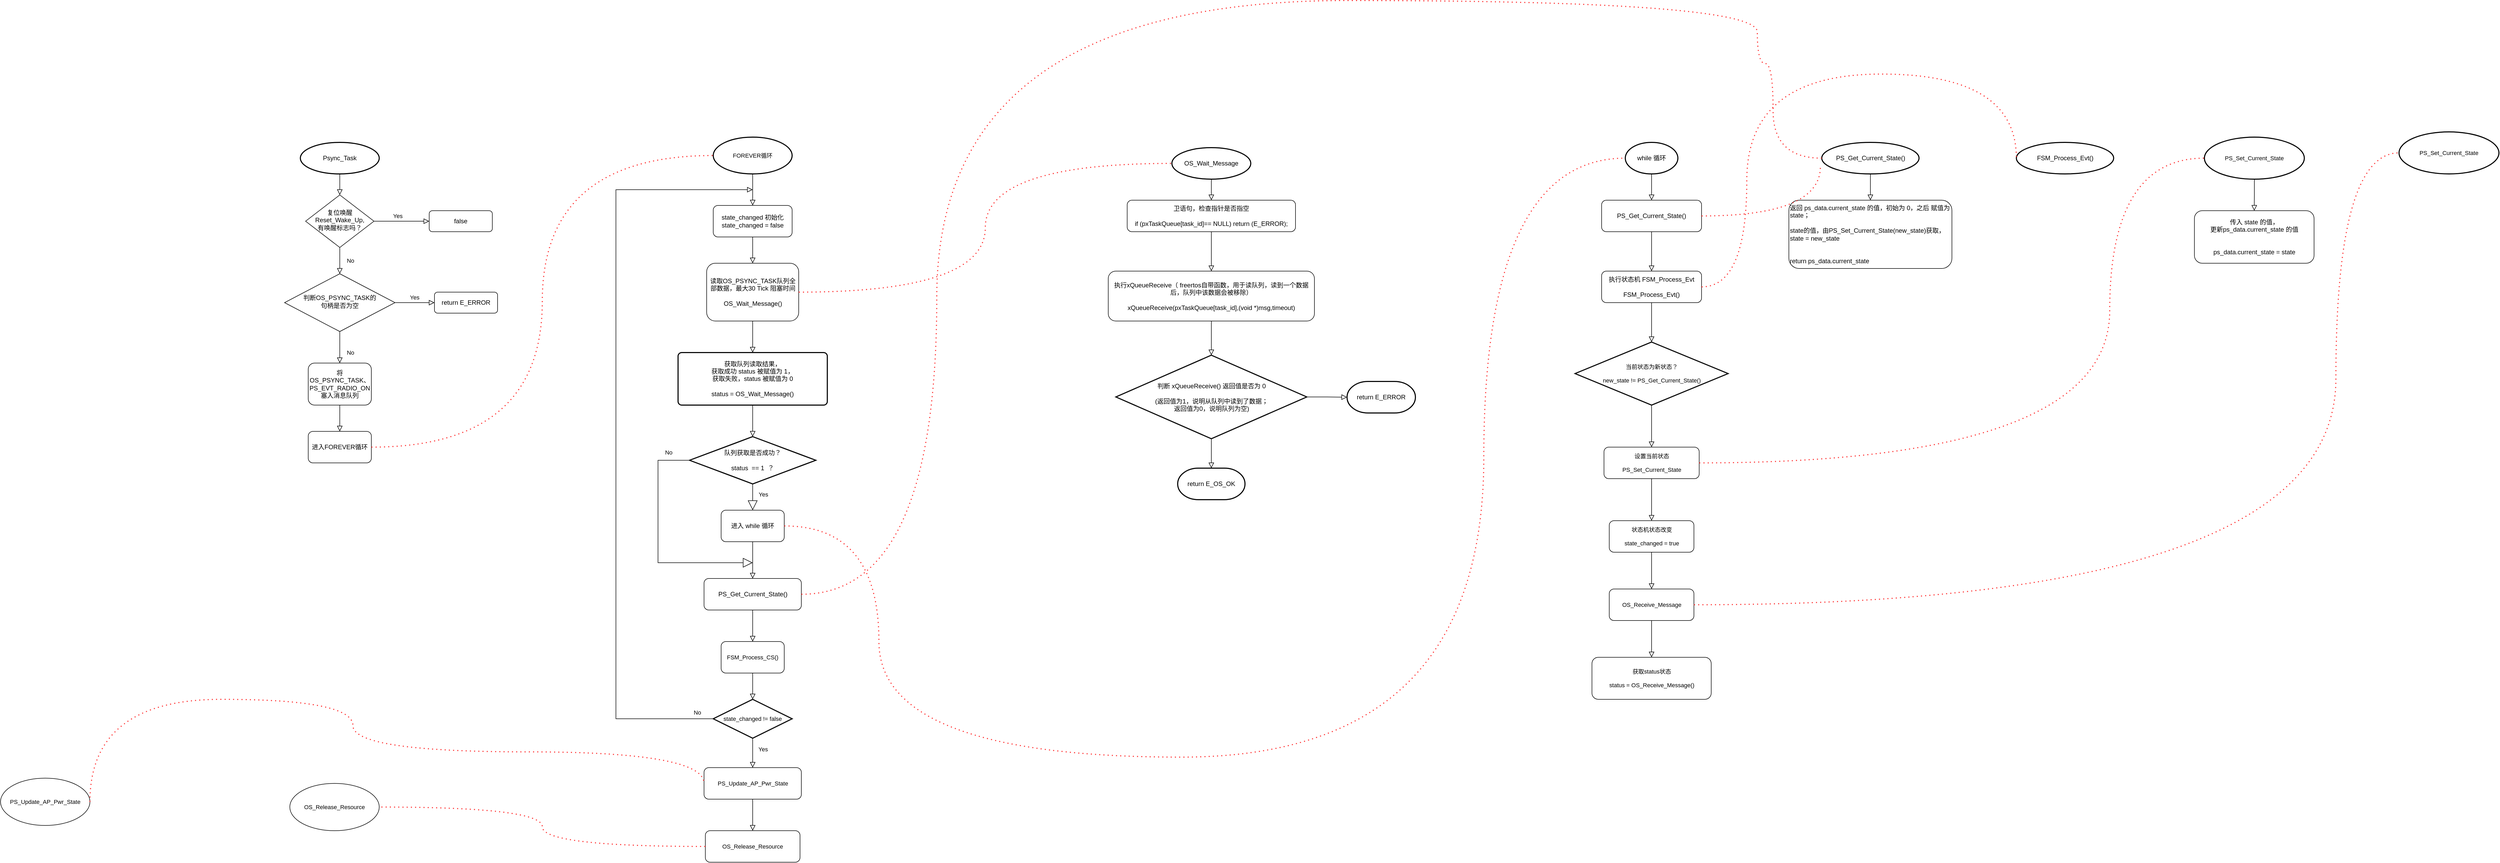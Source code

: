 <mxfile version="21.1.1" type="github">
  <diagram id="C5RBs43oDa-KdzZeNtuy" name="Page-1">
    <mxGraphModel dx="2870" dy="1618" grid="1" gridSize="10" guides="1" tooltips="1" connect="1" arrows="1" fold="1" page="1" pageScale="1" pageWidth="827" pageHeight="1169" math="0" shadow="0">
      <root>
        <mxCell id="WIyWlLk6GJQsqaUBKTNV-0" />
        <mxCell id="WIyWlLk6GJQsqaUBKTNV-1" parent="WIyWlLk6GJQsqaUBKTNV-0" />
        <mxCell id="h0zI696RxbgCG7kidYG2-146" value="" style="edgeStyle=orthogonalEdgeStyle;shape=connector;rounded=0;orthogonalLoop=1;jettySize=auto;html=1;shadow=0;labelBackgroundColor=none;strokeColor=default;strokeWidth=1;fontFamily=Helvetica;fontSize=11;fontColor=default;endArrow=block;endFill=0;endSize=8;" edge="1" parent="WIyWlLk6GJQsqaUBKTNV-1" source="h0zI696RxbgCG7kidYG2-1" target="h0zI696RxbgCG7kidYG2-6">
          <mxGeometry relative="1" as="geometry" />
        </mxCell>
        <mxCell id="h0zI696RxbgCG7kidYG2-1" value="state_changed 初始化&lt;br&gt;state_changed = false" style="rounded=1;whiteSpace=wrap;html=1;" vertex="1" parent="WIyWlLk6GJQsqaUBKTNV-1">
          <mxGeometry x="-35" y="170" width="150" height="60" as="geometry" />
        </mxCell>
        <mxCell id="h0zI696RxbgCG7kidYG2-145" value="" style="edgeStyle=orthogonalEdgeStyle;shape=connector;rounded=0;orthogonalLoop=1;jettySize=auto;html=1;shadow=0;labelBackgroundColor=none;strokeColor=default;strokeWidth=1;fontFamily=Helvetica;fontSize=11;fontColor=default;endArrow=block;endFill=0;endSize=8;" edge="1" parent="WIyWlLk6GJQsqaUBKTNV-1" source="h0zI696RxbgCG7kidYG2-6" target="h0zI696RxbgCG7kidYG2-34">
          <mxGeometry relative="1" as="geometry" />
        </mxCell>
        <mxCell id="h0zI696RxbgCG7kidYG2-6" value="读取OS_PSYNC_TASK队列全部数据，最大30 Tick 阻塞时间&lt;br&gt;&lt;br&gt;OS_Wait_Message()" style="rounded=1;whiteSpace=wrap;html=1;" vertex="1" parent="WIyWlLk6GJQsqaUBKTNV-1">
          <mxGeometry x="-47.5" y="280" width="175" height="110" as="geometry" />
        </mxCell>
        <mxCell id="h0zI696RxbgCG7kidYG2-151" value="" style="edgeStyle=orthogonalEdgeStyle;shape=connector;rounded=0;orthogonalLoop=1;jettySize=auto;html=1;shadow=0;labelBackgroundColor=none;strokeColor=default;strokeWidth=1;fontFamily=Helvetica;fontSize=11;fontColor=default;endArrow=block;endFill=0;endSize=8;" edge="1" parent="WIyWlLk6GJQsqaUBKTNV-1" source="h0zI696RxbgCG7kidYG2-9" target="h0zI696RxbgCG7kidYG2-16">
          <mxGeometry relative="1" as="geometry" />
        </mxCell>
        <mxCell id="h0zI696RxbgCG7kidYG2-9" value="卫语句，检查指针是否指空&lt;br&gt;&lt;br&gt;if (pxTaskQueue[task_id]== NULL) return (E_ERROR);" style="rounded=1;whiteSpace=wrap;html=1;" vertex="1" parent="WIyWlLk6GJQsqaUBKTNV-1">
          <mxGeometry x="752" y="160" width="320" height="60" as="geometry" />
        </mxCell>
        <mxCell id="h0zI696RxbgCG7kidYG2-152" value="" style="edgeStyle=orthogonalEdgeStyle;shape=connector;rounded=0;orthogonalLoop=1;jettySize=auto;html=1;shadow=0;labelBackgroundColor=none;strokeColor=default;strokeWidth=1;fontFamily=Helvetica;fontSize=11;fontColor=default;endArrow=block;endFill=0;endSize=8;" edge="1" parent="WIyWlLk6GJQsqaUBKTNV-1" source="h0zI696RxbgCG7kidYG2-16" target="h0zI696RxbgCG7kidYG2-22">
          <mxGeometry relative="1" as="geometry" />
        </mxCell>
        <mxCell id="h0zI696RxbgCG7kidYG2-16" value="执行xQueueReceive（ freertos自带函数，用于读队列，读到一个数据后，队列中该数据会被移除）&lt;br&gt;&lt;br&gt;xQueueReceive(pxTaskQueue[task_id],(void *)msg,timeout)" style="rounded=1;whiteSpace=wrap;html=1;" vertex="1" parent="WIyWlLk6GJQsqaUBKTNV-1">
          <mxGeometry x="716" y="295" width="392" height="95" as="geometry" />
        </mxCell>
        <mxCell id="h0zI696RxbgCG7kidYG2-153" value="" style="edgeStyle=orthogonalEdgeStyle;shape=connector;rounded=0;orthogonalLoop=1;jettySize=auto;html=1;shadow=0;labelBackgroundColor=none;strokeColor=default;strokeWidth=1;fontFamily=Helvetica;fontSize=11;fontColor=default;endArrow=block;endFill=0;endSize=8;" edge="1" parent="WIyWlLk6GJQsqaUBKTNV-1" source="h0zI696RxbgCG7kidYG2-22" target="h0zI696RxbgCG7kidYG2-29">
          <mxGeometry relative="1" as="geometry" />
        </mxCell>
        <mxCell id="h0zI696RxbgCG7kidYG2-154" value="" style="edgeStyle=orthogonalEdgeStyle;shape=connector;rounded=0;orthogonalLoop=1;jettySize=auto;html=1;shadow=0;labelBackgroundColor=none;strokeColor=default;strokeWidth=1;fontFamily=Helvetica;fontSize=11;fontColor=default;endArrow=block;endFill=0;endSize=8;" edge="1" parent="WIyWlLk6GJQsqaUBKTNV-1" source="h0zI696RxbgCG7kidYG2-22" target="h0zI696RxbgCG7kidYG2-26">
          <mxGeometry relative="1" as="geometry" />
        </mxCell>
        <mxCell id="h0zI696RxbgCG7kidYG2-22" value="判断 xQueueReceive() 返回值是否为 0&lt;br&gt;&lt;br&gt;(返回值为1，说明从队列中读到了数据；&lt;br&gt;返回值为0，说明队列为空)" style="strokeWidth=2;html=1;shape=mxgraph.flowchart.decision;whiteSpace=wrap;rounded=1;strokeColor=default;fontFamily=Helvetica;fontSize=12;fontColor=default;fillColor=default;" vertex="1" parent="WIyWlLk6GJQsqaUBKTNV-1">
          <mxGeometry x="730.5" y="455" width="363" height="159" as="geometry" />
        </mxCell>
        <mxCell id="h0zI696RxbgCG7kidYG2-26" value="return&amp;nbsp;E_OS_OK" style="strokeWidth=2;html=1;shape=mxgraph.flowchart.terminator;whiteSpace=wrap;rounded=1;strokeColor=default;fontFamily=Helvetica;fontSize=12;fontColor=default;fillColor=default;" vertex="1" parent="WIyWlLk6GJQsqaUBKTNV-1">
          <mxGeometry x="848" y="670" width="128" height="60" as="geometry" />
        </mxCell>
        <mxCell id="h0zI696RxbgCG7kidYG2-150" value="" style="edgeStyle=orthogonalEdgeStyle;shape=connector;rounded=0;orthogonalLoop=1;jettySize=auto;html=1;shadow=0;labelBackgroundColor=none;strokeColor=default;strokeWidth=1;fontFamily=Helvetica;fontSize=11;fontColor=default;endArrow=block;endFill=0;endSize=8;" edge="1" parent="WIyWlLk6GJQsqaUBKTNV-1" source="h0zI696RxbgCG7kidYG2-28" target="h0zI696RxbgCG7kidYG2-9">
          <mxGeometry relative="1" as="geometry" />
        </mxCell>
        <mxCell id="h0zI696RxbgCG7kidYG2-28" value="OS_Wait_Message" style="strokeWidth=2;html=1;shape=mxgraph.flowchart.start_1;whiteSpace=wrap;rounded=1;strokeColor=default;fontFamily=Helvetica;fontSize=12;fontColor=default;fillColor=default;" vertex="1" parent="WIyWlLk6GJQsqaUBKTNV-1">
          <mxGeometry x="837" y="60" width="150" height="60" as="geometry" />
        </mxCell>
        <mxCell id="h0zI696RxbgCG7kidYG2-29" value="return&amp;nbsp;E_ERROR" style="strokeWidth=2;html=1;shape=mxgraph.flowchart.terminator;whiteSpace=wrap;rounded=1;strokeColor=default;fontFamily=Helvetica;fontSize=12;fontColor=default;fillColor=default;" vertex="1" parent="WIyWlLk6GJQsqaUBKTNV-1">
          <mxGeometry x="1170" y="505" width="130" height="60" as="geometry" />
        </mxCell>
        <mxCell id="h0zI696RxbgCG7kidYG2-116" value="" style="edgeStyle=orthogonalEdgeStyle;shape=connector;rounded=0;orthogonalLoop=1;jettySize=auto;html=1;shadow=0;labelBackgroundColor=none;strokeColor=default;strokeWidth=1;fontFamily=Helvetica;fontSize=11;fontColor=default;endArrow=block;endFill=0;endSize=8;" edge="1" parent="WIyWlLk6GJQsqaUBKTNV-1" source="h0zI696RxbgCG7kidYG2-34" target="h0zI696RxbgCG7kidYG2-37">
          <mxGeometry relative="1" as="geometry" />
        </mxCell>
        <mxCell id="h0zI696RxbgCG7kidYG2-34" value="获取队列读取结果，&lt;br&gt;获取成功 status 被赋值为 1，&lt;br&gt;获取失败，status 被赋值为 0&lt;br&gt;&lt;br&gt;status = OS_Wait_Message()" style="rounded=1;whiteSpace=wrap;html=1;absoluteArcSize=1;arcSize=14;strokeWidth=2;strokeColor=default;fontFamily=Helvetica;fontSize=12;fontColor=default;fillColor=default;fontStyle=0" vertex="1" parent="WIyWlLk6GJQsqaUBKTNV-1">
          <mxGeometry x="-101.87" y="450" width="283.75" height="100" as="geometry" />
        </mxCell>
        <mxCell id="h0zI696RxbgCG7kidYG2-37" value="队列获取是否成功？&lt;br&gt;&lt;br&gt;status&amp;nbsp; == 1&amp;nbsp; ？" style="strokeWidth=2;html=1;shape=mxgraph.flowchart.decision;whiteSpace=wrap;rounded=1;strokeColor=default;fontFamily=Helvetica;fontSize=12;fontColor=default;fillColor=default;" vertex="1" parent="WIyWlLk6GJQsqaUBKTNV-1">
          <mxGeometry x="-80" y="610" width="240" height="90" as="geometry" />
        </mxCell>
        <mxCell id="h0zI696RxbgCG7kidYG2-200" value="" style="edgeStyle=orthogonalEdgeStyle;shape=connector;rounded=0;orthogonalLoop=1;jettySize=auto;html=1;shadow=0;labelBackgroundColor=none;strokeColor=default;strokeWidth=1;fontFamily=Helvetica;fontSize=11;fontColor=default;endArrow=block;endFill=0;endSize=8;" edge="1" parent="WIyWlLk6GJQsqaUBKTNV-1" source="h0zI696RxbgCG7kidYG2-40" target="h0zI696RxbgCG7kidYG2-198">
          <mxGeometry relative="1" as="geometry" />
        </mxCell>
        <mxCell id="h0zI696RxbgCG7kidYG2-40" value="PS_Get_Current_State()" style="rounded=1;whiteSpace=wrap;html=1;strokeColor=default;fontFamily=Helvetica;fontSize=12;fontColor=default;fillColor=default;" vertex="1" parent="WIyWlLk6GJQsqaUBKTNV-1">
          <mxGeometry x="1654" y="160" width="190" height="60" as="geometry" />
        </mxCell>
        <mxCell id="h0zI696RxbgCG7kidYG2-77" value="" style="edgeStyle=orthogonalEdgeStyle;shape=connector;rounded=0;orthogonalLoop=1;jettySize=auto;html=1;shadow=0;labelBackgroundColor=none;strokeColor=default;strokeWidth=1;fontFamily=Helvetica;fontSize=11;fontColor=default;endArrow=block;endFill=0;endSize=8;exitX=0.5;exitY=1;exitDx=0;exitDy=0;" edge="1" parent="WIyWlLk6GJQsqaUBKTNV-1" source="h0zI696RxbgCG7kidYG2-44" target="h0zI696RxbgCG7kidYG2-54">
          <mxGeometry relative="1" as="geometry">
            <Array as="points" />
          </mxGeometry>
        </mxCell>
        <mxCell id="h0zI696RxbgCG7kidYG2-44" value="进入 while 循环" style="rounded=1;whiteSpace=wrap;html=1;strokeColor=default;fontFamily=Helvetica;fontSize=12;fontColor=default;fillColor=default;" vertex="1" parent="WIyWlLk6GJQsqaUBKTNV-1">
          <mxGeometry x="-20" y="750" width="120" height="60" as="geometry" />
        </mxCell>
        <mxCell id="h0zI696RxbgCG7kidYG2-155" value="" style="edgeStyle=orthogonalEdgeStyle;shape=connector;rounded=0;orthogonalLoop=1;jettySize=auto;html=1;shadow=0;labelBackgroundColor=none;strokeColor=default;strokeWidth=1;fontFamily=Helvetica;fontSize=11;fontColor=default;endArrow=block;endFill=0;endSize=8;" edge="1" parent="WIyWlLk6GJQsqaUBKTNV-1" source="h0zI696RxbgCG7kidYG2-45" target="h0zI696RxbgCG7kidYG2-40">
          <mxGeometry relative="1" as="geometry" />
        </mxCell>
        <mxCell id="h0zI696RxbgCG7kidYG2-45" value="while 循环" style="strokeWidth=2;html=1;shape=mxgraph.flowchart.start_1;whiteSpace=wrap;rounded=1;strokeColor=default;fontFamily=Helvetica;fontSize=12;fontColor=default;fillColor=default;" vertex="1" parent="WIyWlLk6GJQsqaUBKTNV-1">
          <mxGeometry x="1699" y="50" width="100" height="60" as="geometry" />
        </mxCell>
        <mxCell id="h0zI696RxbgCG7kidYG2-51" value="" style="endArrow=none;dashed=1;html=1;dashPattern=1 3;strokeWidth=2;rounded=0;fontFamily=Helvetica;fontSize=12;fontColor=default;exitX=1;exitY=0.5;exitDx=0;exitDy=0;entryX=0;entryY=0.5;entryDx=0;entryDy=0;entryPerimeter=0;edgeStyle=orthogonalEdgeStyle;curved=1;fillColor=#FF3333;strokeColor=#FF3333;" edge="1" parent="WIyWlLk6GJQsqaUBKTNV-1" source="h0zI696RxbgCG7kidYG2-6" target="h0zI696RxbgCG7kidYG2-28">
          <mxGeometry width="50" height="50" relative="1" as="geometry">
            <mxPoint x="330" y="520" as="sourcePoint" />
            <mxPoint x="550" y="470" as="targetPoint" />
          </mxGeometry>
        </mxCell>
        <mxCell id="h0zI696RxbgCG7kidYG2-53" value="" style="endArrow=none;dashed=1;html=1;dashPattern=1 3;strokeWidth=2;rounded=0;fontFamily=Helvetica;fontSize=12;fontColor=default;exitX=1;exitY=0.5;exitDx=0;exitDy=0;edgeStyle=orthogonalEdgeStyle;curved=1;fillColor=#FF3333;strokeColor=#FF3333;entryX=0;entryY=0.5;entryDx=0;entryDy=0;entryPerimeter=0;" edge="1" parent="WIyWlLk6GJQsqaUBKTNV-1" source="h0zI696RxbgCG7kidYG2-44" target="h0zI696RxbgCG7kidYG2-45">
          <mxGeometry width="50" height="50" relative="1" as="geometry">
            <mxPoint x="970.43" y="885" as="sourcePoint" />
            <mxPoint x="1690" y="80" as="targetPoint" />
            <Array as="points">
              <mxPoint x="280" y="1220" />
              <mxPoint x="1430" y="1220" />
              <mxPoint x="1430" y="80" />
            </Array>
          </mxGeometry>
        </mxCell>
        <mxCell id="h0zI696RxbgCG7kidYG2-158" value="" style="edgeStyle=orthogonalEdgeStyle;shape=connector;rounded=0;orthogonalLoop=1;jettySize=auto;html=1;shadow=0;labelBackgroundColor=none;strokeColor=default;strokeWidth=1;fontFamily=Helvetica;fontSize=11;fontColor=default;endArrow=block;endFill=0;endSize=8;" edge="1" parent="WIyWlLk6GJQsqaUBKTNV-1" source="h0zI696RxbgCG7kidYG2-54" target="h0zI696RxbgCG7kidYG2-157">
          <mxGeometry relative="1" as="geometry" />
        </mxCell>
        <mxCell id="h0zI696RxbgCG7kidYG2-54" value="PS_Get_Current_State()" style="rounded=1;whiteSpace=wrap;html=1;strokeColor=default;fontFamily=Helvetica;fontSize=12;fontColor=default;fillColor=default;" vertex="1" parent="WIyWlLk6GJQsqaUBKTNV-1">
          <mxGeometry x="-52.49" y="880" width="185" height="60" as="geometry" />
        </mxCell>
        <mxCell id="h0zI696RxbgCG7kidYG2-55" value="返回 ps_data.current_state 的值，初始为 0，之后 赋值为 state；&lt;br&gt;&lt;br&gt;&lt;div style=&quot;&quot;&gt;&lt;span style=&quot;background-color: initial;&quot;&gt;state的值，由PS_Set_Current_State(new_state)获取，state = new_state&lt;/span&gt;&lt;/div&gt;&lt;br&gt;&lt;br&gt;return&amp;nbsp;ps_data.current_state" style="rounded=1;whiteSpace=wrap;html=1;strokeColor=default;fontFamily=Helvetica;fontSize=12;fontColor=default;fillColor=default;align=left;" vertex="1" parent="WIyWlLk6GJQsqaUBKTNV-1">
          <mxGeometry x="2010" y="160" width="310" height="130" as="geometry" />
        </mxCell>
        <mxCell id="h0zI696RxbgCG7kidYG2-156" value="" style="edgeStyle=orthogonalEdgeStyle;shape=connector;rounded=0;orthogonalLoop=1;jettySize=auto;html=1;shadow=0;labelBackgroundColor=none;strokeColor=default;strokeWidth=1;fontFamily=Helvetica;fontSize=11;fontColor=default;endArrow=block;endFill=0;endSize=8;" edge="1" parent="WIyWlLk6GJQsqaUBKTNV-1" source="h0zI696RxbgCG7kidYG2-57" target="h0zI696RxbgCG7kidYG2-55">
          <mxGeometry relative="1" as="geometry" />
        </mxCell>
        <mxCell id="h0zI696RxbgCG7kidYG2-57" value="PS_Get_Current_State()" style="strokeWidth=2;html=1;shape=mxgraph.flowchart.start_1;whiteSpace=wrap;rounded=1;strokeColor=default;fontFamily=Helvetica;fontSize=12;fontColor=default;fillColor=default;" vertex="1" parent="WIyWlLk6GJQsqaUBKTNV-1">
          <mxGeometry x="2072.5" y="50" width="185" height="60" as="geometry" />
        </mxCell>
        <mxCell id="h0zI696RxbgCG7kidYG2-82" value="" style="endArrow=none;dashed=1;html=1;dashPattern=1 3;strokeWidth=2;rounded=0;fontFamily=Helvetica;fontSize=12;fontColor=default;edgeStyle=orthogonalEdgeStyle;curved=1;fillColor=#FF3333;strokeColor=#FF3333;entryX=0;entryY=0.5;entryDx=0;entryDy=0;entryPerimeter=0;exitX=1;exitY=0.5;exitDx=0;exitDy=0;" edge="1" parent="WIyWlLk6GJQsqaUBKTNV-1" source="h0zI696RxbgCG7kidYG2-54" target="h0zI696RxbgCG7kidYG2-57">
          <mxGeometry width="50" height="50" relative="1" as="geometry">
            <mxPoint x="490" y="1500" as="sourcePoint" />
            <mxPoint x="1909.51" y="270" as="targetPoint" />
            <Array as="points">
              <mxPoint x="390" y="910" />
              <mxPoint x="390" y="-220" />
              <mxPoint x="1950" y="-220" />
              <mxPoint x="1950" y="-100" />
              <mxPoint x="1980" y="-100" />
              <mxPoint x="1980" y="80" />
            </Array>
          </mxGeometry>
        </mxCell>
        <mxCell id="h0zI696RxbgCG7kidYG2-122" value="Yes" style="endArrow=block;endSize=16;endFill=0;html=1;rounded=0;shadow=0;labelBackgroundColor=none;strokeColor=default;strokeWidth=1;fontFamily=Helvetica;fontSize=11;fontColor=default;shape=connector;exitX=0.5;exitY=1;exitDx=0;exitDy=0;exitPerimeter=0;" edge="1" parent="WIyWlLk6GJQsqaUBKTNV-1" source="h0zI696RxbgCG7kidYG2-37" target="h0zI696RxbgCG7kidYG2-44">
          <mxGeometry x="-0.2" y="20" width="160" relative="1" as="geometry">
            <mxPoint x="140" y="890" as="sourcePoint" />
            <mxPoint x="300" y="890" as="targetPoint" />
            <mxPoint as="offset" />
          </mxGeometry>
        </mxCell>
        <mxCell id="h0zI696RxbgCG7kidYG2-144" value="No" style="endArrow=block;endSize=16;endFill=0;html=1;rounded=0;shadow=0;labelBackgroundColor=none;strokeColor=default;strokeWidth=1;fontFamily=Helvetica;fontSize=11;fontColor=default;shape=connector;exitX=0;exitY=0.5;exitDx=0;exitDy=0;exitPerimeter=0;" edge="1" parent="WIyWlLk6GJQsqaUBKTNV-1" source="h0zI696RxbgCG7kidYG2-37">
          <mxGeometry x="-0.816" y="-15" width="160" relative="1" as="geometry">
            <mxPoint x="60" y="720" as="sourcePoint" />
            <mxPoint x="40" y="850" as="targetPoint" />
            <Array as="points">
              <mxPoint x="-140" y="655" />
              <mxPoint x="-140" y="850" />
            </Array>
            <mxPoint as="offset" />
          </mxGeometry>
        </mxCell>
        <mxCell id="h0zI696RxbgCG7kidYG2-160" value="" style="edgeStyle=orthogonalEdgeStyle;shape=connector;rounded=0;orthogonalLoop=1;jettySize=auto;html=1;shadow=0;labelBackgroundColor=none;strokeColor=default;strokeWidth=1;fontFamily=Helvetica;fontSize=11;fontColor=default;endArrow=block;endFill=0;endSize=8;" edge="1" parent="WIyWlLk6GJQsqaUBKTNV-1" source="h0zI696RxbgCG7kidYG2-157" target="h0zI696RxbgCG7kidYG2-159">
          <mxGeometry relative="1" as="geometry" />
        </mxCell>
        <mxCell id="h0zI696RxbgCG7kidYG2-157" value="FSM_Process_CS()" style="rounded=1;whiteSpace=wrap;html=1;shadow=0;strokeColor=default;strokeWidth=1;fontFamily=Helvetica;fontSize=11;fontColor=default;fillColor=default;" vertex="1" parent="WIyWlLk6GJQsqaUBKTNV-1">
          <mxGeometry x="-20" y="1000" width="120" height="60" as="geometry" />
        </mxCell>
        <mxCell id="h0zI696RxbgCG7kidYG2-162" value="" style="edgeStyle=orthogonalEdgeStyle;shape=connector;rounded=0;orthogonalLoop=1;jettySize=auto;html=1;shadow=0;labelBackgroundColor=none;strokeColor=default;strokeWidth=1;fontFamily=Helvetica;fontSize=11;fontColor=default;endArrow=block;endFill=0;endSize=8;" edge="1" parent="WIyWlLk6GJQsqaUBKTNV-1" source="h0zI696RxbgCG7kidYG2-159" target="h0zI696RxbgCG7kidYG2-161">
          <mxGeometry relative="1" as="geometry" />
        </mxCell>
        <mxCell id="h0zI696RxbgCG7kidYG2-184" style="edgeStyle=orthogonalEdgeStyle;shape=connector;rounded=0;orthogonalLoop=1;jettySize=auto;html=1;exitX=0;exitY=0.5;exitDx=0;exitDy=0;exitPerimeter=0;shadow=0;labelBackgroundColor=none;strokeColor=default;strokeWidth=1;fontFamily=Helvetica;fontSize=11;fontColor=default;endArrow=block;endFill=0;endSize=8;" edge="1" parent="WIyWlLk6GJQsqaUBKTNV-1" source="h0zI696RxbgCG7kidYG2-159">
          <mxGeometry relative="1" as="geometry">
            <mxPoint x="40" y="140" as="targetPoint" />
            <Array as="points">
              <mxPoint x="-220" y="1147" />
              <mxPoint x="-220" y="140" />
            </Array>
          </mxGeometry>
        </mxCell>
        <mxCell id="h0zI696RxbgCG7kidYG2-159" value="state_changed != false" style="strokeWidth=2;html=1;shape=mxgraph.flowchart.decision;whiteSpace=wrap;shadow=0;strokeColor=default;fontFamily=Helvetica;fontSize=11;fontColor=default;fillColor=default;" vertex="1" parent="WIyWlLk6GJQsqaUBKTNV-1">
          <mxGeometry x="-34.99" y="1110" width="150" height="74" as="geometry" />
        </mxCell>
        <mxCell id="h0zI696RxbgCG7kidYG2-164" value="" style="edgeStyle=orthogonalEdgeStyle;shape=connector;rounded=0;orthogonalLoop=1;jettySize=auto;html=1;shadow=0;labelBackgroundColor=none;strokeColor=default;strokeWidth=1;fontFamily=Helvetica;fontSize=11;fontColor=default;endArrow=block;endFill=0;endSize=8;" edge="1" parent="WIyWlLk6GJQsqaUBKTNV-1" source="h0zI696RxbgCG7kidYG2-161" target="h0zI696RxbgCG7kidYG2-163">
          <mxGeometry relative="1" as="geometry" />
        </mxCell>
        <mxCell id="h0zI696RxbgCG7kidYG2-161" value="PS_Update_AP_Pwr_State" style="rounded=1;whiteSpace=wrap;html=1;shadow=0;strokeColor=default;strokeWidth=1;fontFamily=Helvetica;fontSize=11;fontColor=default;fillColor=default;" vertex="1" parent="WIyWlLk6GJQsqaUBKTNV-1">
          <mxGeometry x="-52.49" y="1240" width="185" height="60" as="geometry" />
        </mxCell>
        <mxCell id="h0zI696RxbgCG7kidYG2-163" value="OS_Release_Resource" style="rounded=1;whiteSpace=wrap;html=1;shadow=0;strokeColor=default;strokeWidth=1;fontFamily=Helvetica;fontSize=11;fontColor=default;fillColor=default;" vertex="1" parent="WIyWlLk6GJQsqaUBKTNV-1">
          <mxGeometry x="-50" y="1360" width="180" height="60" as="geometry" />
        </mxCell>
        <mxCell id="h0zI696RxbgCG7kidYG2-165" value="No" style="rounded=0;html=1;jettySize=auto;orthogonalLoop=1;fontSize=11;endArrow=block;endFill=0;endSize=8;strokeWidth=1;shadow=0;labelBackgroundColor=none;edgeStyle=orthogonalEdgeStyle;" edge="1" parent="WIyWlLk6GJQsqaUBKTNV-1" source="h0zI696RxbgCG7kidYG2-167" target="h0zI696RxbgCG7kidYG2-171">
          <mxGeometry y="20" relative="1" as="geometry">
            <mxPoint as="offset" />
            <Array as="points">
              <mxPoint x="-745" y="300" />
            </Array>
          </mxGeometry>
        </mxCell>
        <mxCell id="h0zI696RxbgCG7kidYG2-166" value="Yes" style="edgeStyle=orthogonalEdgeStyle;rounded=0;html=1;jettySize=auto;orthogonalLoop=1;fontSize=11;endArrow=block;endFill=0;endSize=8;strokeWidth=1;shadow=0;labelBackgroundColor=none;" edge="1" parent="WIyWlLk6GJQsqaUBKTNV-1" source="h0zI696RxbgCG7kidYG2-167" target="h0zI696RxbgCG7kidYG2-168">
          <mxGeometry x="-0.143" y="10" relative="1" as="geometry">
            <mxPoint as="offset" />
          </mxGeometry>
        </mxCell>
        <mxCell id="h0zI696RxbgCG7kidYG2-167" value="复位唤醒Reset_Wake_Up,&lt;br&gt;有唤醒标志吗？" style="rhombus;whiteSpace=wrap;html=1;shadow=0;fontFamily=Helvetica;fontSize=12;align=center;strokeWidth=1;spacing=6;spacingTop=-4;" vertex="1" parent="WIyWlLk6GJQsqaUBKTNV-1">
          <mxGeometry x="-810" y="150" width="130" height="100" as="geometry" />
        </mxCell>
        <mxCell id="h0zI696RxbgCG7kidYG2-168" value="false" style="rounded=1;whiteSpace=wrap;html=1;fontSize=12;glass=0;strokeWidth=1;shadow=0;" vertex="1" parent="WIyWlLk6GJQsqaUBKTNV-1">
          <mxGeometry x="-575" y="180" width="120" height="40" as="geometry" />
        </mxCell>
        <mxCell id="h0zI696RxbgCG7kidYG2-169" value="No" style="rounded=0;html=1;jettySize=auto;orthogonalLoop=1;fontSize=11;endArrow=block;endFill=0;endSize=8;strokeWidth=1;shadow=0;labelBackgroundColor=none;edgeStyle=orthogonalEdgeStyle;" edge="1" parent="WIyWlLk6GJQsqaUBKTNV-1" source="h0zI696RxbgCG7kidYG2-171" target="h0zI696RxbgCG7kidYG2-173">
          <mxGeometry x="0.333" y="20" relative="1" as="geometry">
            <mxPoint as="offset" />
          </mxGeometry>
        </mxCell>
        <mxCell id="h0zI696RxbgCG7kidYG2-170" value="Yes" style="edgeStyle=orthogonalEdgeStyle;rounded=0;html=1;jettySize=auto;orthogonalLoop=1;fontSize=11;endArrow=block;endFill=0;endSize=8;strokeWidth=1;shadow=0;labelBackgroundColor=none;" edge="1" parent="WIyWlLk6GJQsqaUBKTNV-1" source="h0zI696RxbgCG7kidYG2-171" target="h0zI696RxbgCG7kidYG2-174">
          <mxGeometry x="-0.009" y="10" relative="1" as="geometry">
            <mxPoint as="offset" />
          </mxGeometry>
        </mxCell>
        <mxCell id="h0zI696RxbgCG7kidYG2-171" value="判断OS_PSYNC_TASK的&lt;br&gt;句柄是否为空" style="rhombus;whiteSpace=wrap;html=1;shadow=0;fontFamily=Helvetica;fontSize=12;align=center;strokeWidth=1;spacing=6;spacingTop=-4;" vertex="1" parent="WIyWlLk6GJQsqaUBKTNV-1">
          <mxGeometry x="-850" y="300" width="210" height="110" as="geometry" />
        </mxCell>
        <mxCell id="h0zI696RxbgCG7kidYG2-172" value="" style="edgeStyle=orthogonalEdgeStyle;shape=connector;rounded=0;orthogonalLoop=1;jettySize=auto;html=1;shadow=0;labelBackgroundColor=none;strokeColor=default;strokeWidth=1;fontFamily=Helvetica;fontSize=11;fontColor=default;endArrow=block;endFill=0;endSize=8;" edge="1" parent="WIyWlLk6GJQsqaUBKTNV-1" source="h0zI696RxbgCG7kidYG2-173">
          <mxGeometry relative="1" as="geometry">
            <mxPoint x="-745" y="600" as="targetPoint" />
          </mxGeometry>
        </mxCell>
        <mxCell id="h0zI696RxbgCG7kidYG2-173" value="将OS_PSYNC_TASK、PS_EVT_RADIO_ON塞入消息队列" style="rounded=1;whiteSpace=wrap;html=1;fontSize=12;glass=0;strokeWidth=1;shadow=0;" vertex="1" parent="WIyWlLk6GJQsqaUBKTNV-1">
          <mxGeometry x="-805" y="470" width="120" height="80" as="geometry" />
        </mxCell>
        <mxCell id="h0zI696RxbgCG7kidYG2-174" value="return&amp;nbsp;E_ERROR" style="rounded=1;whiteSpace=wrap;html=1;fontSize=12;glass=0;strokeWidth=1;shadow=0;" vertex="1" parent="WIyWlLk6GJQsqaUBKTNV-1">
          <mxGeometry x="-565" y="335" width="120" height="40" as="geometry" />
        </mxCell>
        <mxCell id="h0zI696RxbgCG7kidYG2-175" value="" style="edgeStyle=orthogonalEdgeStyle;shape=connector;rounded=0;orthogonalLoop=1;jettySize=auto;html=1;shadow=0;labelBackgroundColor=none;strokeColor=default;strokeWidth=1;fontFamily=Helvetica;fontSize=11;fontColor=default;endArrow=block;endFill=0;endSize=8;" edge="1" parent="WIyWlLk6GJQsqaUBKTNV-1" source="h0zI696RxbgCG7kidYG2-176" target="h0zI696RxbgCG7kidYG2-167">
          <mxGeometry relative="1" as="geometry" />
        </mxCell>
        <mxCell id="h0zI696RxbgCG7kidYG2-176" value="Psync_Task" style="strokeWidth=2;html=1;shape=mxgraph.flowchart.start_1;whiteSpace=wrap;rounded=1;strokeColor=default;fontFamily=Helvetica;fontSize=12;fontColor=default;fillColor=default;" vertex="1" parent="WIyWlLk6GJQsqaUBKTNV-1">
          <mxGeometry x="-819.99" y="50" width="150" height="60" as="geometry" />
        </mxCell>
        <mxCell id="h0zI696RxbgCG7kidYG2-177" value="进入FOREVER循环" style="rounded=1;whiteSpace=wrap;html=1;" vertex="1" parent="WIyWlLk6GJQsqaUBKTNV-1">
          <mxGeometry x="-804.99" y="600" width="120" height="60" as="geometry" />
        </mxCell>
        <mxCell id="h0zI696RxbgCG7kidYG2-185" value="" style="edgeStyle=orthogonalEdgeStyle;shape=connector;rounded=0;orthogonalLoop=1;jettySize=auto;html=1;shadow=0;labelBackgroundColor=none;strokeColor=default;strokeWidth=1;fontFamily=Helvetica;fontSize=11;fontColor=default;endArrow=block;endFill=0;endSize=8;" edge="1" parent="WIyWlLk6GJQsqaUBKTNV-1" source="h0zI696RxbgCG7kidYG2-178" target="h0zI696RxbgCG7kidYG2-1">
          <mxGeometry relative="1" as="geometry" />
        </mxCell>
        <mxCell id="h0zI696RxbgCG7kidYG2-178" value="FOREVER循环" style="strokeWidth=2;html=1;shape=mxgraph.flowchart.start_1;whiteSpace=wrap;shadow=0;strokeColor=default;fontFamily=Helvetica;fontSize=11;fontColor=default;fillColor=default;" vertex="1" parent="WIyWlLk6GJQsqaUBKTNV-1">
          <mxGeometry x="-34.99" y="40" width="150" height="70" as="geometry" />
        </mxCell>
        <mxCell id="h0zI696RxbgCG7kidYG2-182" value="" style="endArrow=none;dashed=1;html=1;dashPattern=1 3;strokeWidth=2;rounded=0;shadow=0;labelBackgroundColor=none;strokeColor=#FF3333;fontFamily=Helvetica;fontSize=11;fontColor=default;endSize=8;shape=connector;exitX=1;exitY=0.5;exitDx=0;exitDy=0;entryX=0;entryY=0.5;entryDx=0;entryDy=0;entryPerimeter=0;edgeStyle=orthogonalEdgeStyle;curved=1;" edge="1" parent="WIyWlLk6GJQsqaUBKTNV-1" source="h0zI696RxbgCG7kidYG2-177" target="h0zI696RxbgCG7kidYG2-178">
          <mxGeometry width="50" height="50" relative="1" as="geometry">
            <mxPoint x="-340" y="470" as="sourcePoint" />
            <mxPoint x="-290" y="420" as="targetPoint" />
          </mxGeometry>
        </mxCell>
        <mxCell id="h0zI696RxbgCG7kidYG2-186" value="Yes" style="text;html=1;strokeColor=none;fillColor=none;align=center;verticalAlign=middle;whiteSpace=wrap;rounded=0;fontSize=11;fontFamily=Helvetica;fontColor=default;" vertex="1" parent="WIyWlLk6GJQsqaUBKTNV-1">
          <mxGeometry x="30" y="1190" width="60" height="30" as="geometry" />
        </mxCell>
        <mxCell id="h0zI696RxbgCG7kidYG2-187" value="No" style="text;html=1;strokeColor=none;fillColor=none;align=center;verticalAlign=middle;whiteSpace=wrap;rounded=0;fontSize=11;fontFamily=Helvetica;fontColor=default;" vertex="1" parent="WIyWlLk6GJQsqaUBKTNV-1">
          <mxGeometry x="-94.99" y="1120" width="60" height="30" as="geometry" />
        </mxCell>
        <mxCell id="h0zI696RxbgCG7kidYG2-188" value="PS_Update_AP_Pwr_State" style="ellipse;whiteSpace=wrap;html=1;shadow=0;strokeColor=default;strokeWidth=1;fontFamily=Helvetica;fontSize=11;fontColor=default;fillColor=default;" vertex="1" parent="WIyWlLk6GJQsqaUBKTNV-1">
          <mxGeometry x="-1390" y="1260" width="170" height="90" as="geometry" />
        </mxCell>
        <mxCell id="h0zI696RxbgCG7kidYG2-190" value="" style="endArrow=none;dashed=1;html=1;dashPattern=1 3;strokeWidth=2;rounded=0;shadow=0;labelBackgroundColor=none;strokeColor=#FF3333;fontFamily=Helvetica;fontSize=11;fontColor=default;endSize=8;shape=connector;exitX=1;exitY=0.5;exitDx=0;exitDy=0;entryX=0;entryY=0.5;entryDx=0;entryDy=0;edgeStyle=orthogonalEdgeStyle;curved=1;" edge="1" parent="WIyWlLk6GJQsqaUBKTNV-1" source="h0zI696RxbgCG7kidYG2-188" target="h0zI696RxbgCG7kidYG2-161">
          <mxGeometry width="50" height="50" relative="1" as="geometry">
            <mxPoint x="-610" y="1412.5" as="sourcePoint" />
            <mxPoint x="40" y="857.5" as="targetPoint" />
            <Array as="points">
              <mxPoint x="-1220" y="1110" />
              <mxPoint x="-720" y="1110" />
              <mxPoint x="-720" y="1210" />
              <mxPoint x="-53" y="1210" />
            </Array>
          </mxGeometry>
        </mxCell>
        <mxCell id="h0zI696RxbgCG7kidYG2-193" value="OS_Release_Resource" style="ellipse;whiteSpace=wrap;html=1;shadow=0;strokeColor=default;strokeWidth=1;fontFamily=Helvetica;fontSize=11;fontColor=default;fillColor=default;" vertex="1" parent="WIyWlLk6GJQsqaUBKTNV-1">
          <mxGeometry x="-839.99" y="1270" width="170" height="90" as="geometry" />
        </mxCell>
        <mxCell id="h0zI696RxbgCG7kidYG2-194" value="" style="endArrow=none;dashed=1;html=1;dashPattern=1 3;strokeWidth=2;rounded=0;shadow=0;labelBackgroundColor=none;strokeColor=#FF3333;fontFamily=Helvetica;fontSize=11;fontColor=default;endSize=8;shape=connector;exitX=0;exitY=0.5;exitDx=0;exitDy=0;entryX=1;entryY=0.5;entryDx=0;entryDy=0;edgeStyle=orthogonalEdgeStyle;curved=1;" edge="1" parent="WIyWlLk6GJQsqaUBKTNV-1" source="h0zI696RxbgCG7kidYG2-163" target="h0zI696RxbgCG7kidYG2-193">
          <mxGeometry width="50" height="50" relative="1" as="geometry">
            <mxPoint x="-47.5" y="1605" as="sourcePoint" />
            <mxPoint x="465.5" y="1430" as="targetPoint" />
          </mxGeometry>
        </mxCell>
        <mxCell id="h0zI696RxbgCG7kidYG2-219" style="edgeStyle=orthogonalEdgeStyle;shape=connector;rounded=0;orthogonalLoop=1;jettySize=auto;html=1;shadow=0;labelBackgroundColor=none;strokeColor=default;strokeWidth=1;fontFamily=Helvetica;fontSize=11;fontColor=default;endArrow=block;endFill=0;endSize=8;" edge="1" parent="WIyWlLk6GJQsqaUBKTNV-1" source="h0zI696RxbgCG7kidYG2-198" target="h0zI696RxbgCG7kidYG2-205">
          <mxGeometry relative="1" as="geometry" />
        </mxCell>
        <mxCell id="h0zI696RxbgCG7kidYG2-198" value="执行状态机&amp;nbsp;FSM_Process_Evt&lt;br&gt;&lt;br&gt;FSM_Process_Evt()" style="rounded=1;whiteSpace=wrap;html=1;strokeColor=default;fontFamily=Helvetica;fontSize=12;fontColor=default;fillColor=default;" vertex="1" parent="WIyWlLk6GJQsqaUBKTNV-1">
          <mxGeometry x="1654" y="295" width="190" height="60" as="geometry" />
        </mxCell>
        <mxCell id="h0zI696RxbgCG7kidYG2-199" value="" style="endArrow=none;dashed=1;html=1;dashPattern=1 3;strokeWidth=2;rounded=0;fontFamily=Helvetica;fontSize=12;fontColor=default;exitX=1;exitY=0.5;exitDx=0;exitDy=0;entryX=-0.014;entryY=0.772;entryDx=0;entryDy=0;entryPerimeter=0;edgeStyle=orthogonalEdgeStyle;curved=1;fillColor=#FF3333;strokeColor=#FF3333;" edge="1" parent="WIyWlLk6GJQsqaUBKTNV-1" source="h0zI696RxbgCG7kidYG2-40" target="h0zI696RxbgCG7kidYG2-57">
          <mxGeometry width="50" height="50" relative="1" as="geometry">
            <mxPoint x="1920" y="322.5" as="sourcePoint" />
            <mxPoint x="2629" y="77.5" as="targetPoint" />
          </mxGeometry>
        </mxCell>
        <mxCell id="h0zI696RxbgCG7kidYG2-203" value="FSM_Process_Evt()" style="strokeWidth=2;html=1;shape=mxgraph.flowchart.start_1;whiteSpace=wrap;rounded=1;strokeColor=default;fontFamily=Helvetica;fontSize=12;fontColor=default;fillColor=default;" vertex="1" parent="WIyWlLk6GJQsqaUBKTNV-1">
          <mxGeometry x="2442.5" y="50" width="185" height="60" as="geometry" />
        </mxCell>
        <mxCell id="h0zI696RxbgCG7kidYG2-204" value="" style="endArrow=none;dashed=1;html=1;dashPattern=1 3;strokeWidth=2;rounded=0;fontFamily=Helvetica;fontSize=12;fontColor=default;entryX=0;entryY=0.5;entryDx=0;entryDy=0;entryPerimeter=0;edgeStyle=orthogonalEdgeStyle;curved=1;fillColor=#FF3333;strokeColor=#FF3333;exitX=1;exitY=0.5;exitDx=0;exitDy=0;" edge="1" parent="WIyWlLk6GJQsqaUBKTNV-1" source="h0zI696RxbgCG7kidYG2-198" target="h0zI696RxbgCG7kidYG2-203">
          <mxGeometry width="50" height="50" relative="1" as="geometry">
            <mxPoint x="1850" y="324" as="sourcePoint" />
            <mxPoint x="2070" y="230" as="targetPoint" />
            <Array as="points">
              <mxPoint x="1930" y="325" />
              <mxPoint x="1930" y="-80" />
              <mxPoint x="2443" y="-80" />
            </Array>
          </mxGeometry>
        </mxCell>
        <mxCell id="h0zI696RxbgCG7kidYG2-207" value="" style="edgeStyle=orthogonalEdgeStyle;shape=connector;rounded=0;orthogonalLoop=1;jettySize=auto;html=1;shadow=0;labelBackgroundColor=none;strokeColor=default;strokeWidth=1;fontFamily=Helvetica;fontSize=11;fontColor=default;endArrow=block;endFill=0;endSize=8;" edge="1" parent="WIyWlLk6GJQsqaUBKTNV-1" source="h0zI696RxbgCG7kidYG2-205" target="h0zI696RxbgCG7kidYG2-206">
          <mxGeometry relative="1" as="geometry" />
        </mxCell>
        <mxCell id="h0zI696RxbgCG7kidYG2-205" value="当前状态为新状态？&lt;br&gt;&lt;br&gt;new_state != PS_Get_Current_State()" style="strokeWidth=2;html=1;shape=mxgraph.flowchart.decision;whiteSpace=wrap;shadow=0;strokeColor=default;fontFamily=Helvetica;fontSize=11;fontColor=default;fillColor=default;" vertex="1" parent="WIyWlLk6GJQsqaUBKTNV-1">
          <mxGeometry x="1603.5" y="430" width="291" height="120" as="geometry" />
        </mxCell>
        <mxCell id="h0zI696RxbgCG7kidYG2-212" value="" style="edgeStyle=orthogonalEdgeStyle;shape=connector;rounded=0;orthogonalLoop=1;jettySize=auto;html=1;shadow=0;labelBackgroundColor=none;strokeColor=default;strokeWidth=1;fontFamily=Helvetica;fontSize=11;fontColor=default;endArrow=block;endFill=0;endSize=8;" edge="1" parent="WIyWlLk6GJQsqaUBKTNV-1" source="h0zI696RxbgCG7kidYG2-206" target="h0zI696RxbgCG7kidYG2-211">
          <mxGeometry relative="1" as="geometry" />
        </mxCell>
        <mxCell id="h0zI696RxbgCG7kidYG2-206" value="设置当前状态&lt;br&gt;&lt;br&gt;PS_Set_Current_State" style="rounded=1;whiteSpace=wrap;html=1;shadow=0;strokeColor=default;strokeWidth=1;fontFamily=Helvetica;fontSize=11;fontColor=default;fillColor=default;" vertex="1" parent="WIyWlLk6GJQsqaUBKTNV-1">
          <mxGeometry x="1658.5" y="630" width="181" height="60" as="geometry" />
        </mxCell>
        <mxCell id="h0zI696RxbgCG7kidYG2-221" value="" style="edgeStyle=orthogonalEdgeStyle;shape=connector;rounded=0;orthogonalLoop=1;jettySize=auto;html=1;shadow=0;labelBackgroundColor=none;strokeColor=default;strokeWidth=1;fontFamily=Helvetica;fontSize=11;fontColor=default;endArrow=block;endFill=0;endSize=8;" edge="1" parent="WIyWlLk6GJQsqaUBKTNV-1" source="h0zI696RxbgCG7kidYG2-209" target="h0zI696RxbgCG7kidYG2-220">
          <mxGeometry relative="1" as="geometry" />
        </mxCell>
        <mxCell id="h0zI696RxbgCG7kidYG2-209" value="PS_Set_Current_State" style="strokeWidth=2;html=1;shape=mxgraph.flowchart.start_1;whiteSpace=wrap;shadow=0;strokeColor=default;fontFamily=Helvetica;fontSize=11;fontColor=default;fillColor=default;" vertex="1" parent="WIyWlLk6GJQsqaUBKTNV-1">
          <mxGeometry x="2800" y="40" width="190" height="80" as="geometry" />
        </mxCell>
        <mxCell id="h0zI696RxbgCG7kidYG2-210" value="" style="endArrow=none;dashed=1;html=1;dashPattern=1 3;strokeWidth=2;rounded=0;fontFamily=Helvetica;fontSize=12;fontColor=default;exitX=1;exitY=0.5;exitDx=0;exitDy=0;entryX=0;entryY=0.5;entryDx=0;entryDy=0;entryPerimeter=0;edgeStyle=orthogonalEdgeStyle;curved=1;fillColor=#FF3333;strokeColor=#FF3333;" edge="1" parent="WIyWlLk6GJQsqaUBKTNV-1" source="h0zI696RxbgCG7kidYG2-206" target="h0zI696RxbgCG7kidYG2-209">
          <mxGeometry width="50" height="50" relative="1" as="geometry">
            <mxPoint x="1854" y="200" as="sourcePoint" />
            <mxPoint x="2080" y="106" as="targetPoint" />
            <Array as="points">
              <mxPoint x="2620" y="660" />
              <mxPoint x="2620" y="80" />
            </Array>
          </mxGeometry>
        </mxCell>
        <mxCell id="h0zI696RxbgCG7kidYG2-216" style="edgeStyle=orthogonalEdgeStyle;shape=connector;rounded=0;orthogonalLoop=1;jettySize=auto;html=1;entryX=0.5;entryY=0;entryDx=0;entryDy=0;shadow=0;labelBackgroundColor=none;strokeColor=default;strokeWidth=1;fontFamily=Helvetica;fontSize=11;fontColor=default;endArrow=block;endFill=0;endSize=8;" edge="1" parent="WIyWlLk6GJQsqaUBKTNV-1" source="h0zI696RxbgCG7kidYG2-211" target="h0zI696RxbgCG7kidYG2-213">
          <mxGeometry relative="1" as="geometry" />
        </mxCell>
        <mxCell id="h0zI696RxbgCG7kidYG2-211" value="状态机状态改变&lt;br&gt;&lt;br&gt;state_changed = true" style="rounded=1;whiteSpace=wrap;html=1;shadow=0;strokeColor=default;strokeWidth=1;fontFamily=Helvetica;fontSize=11;fontColor=default;fillColor=default;" vertex="1" parent="WIyWlLk6GJQsqaUBKTNV-1">
          <mxGeometry x="1668.5" y="770" width="161" height="60" as="geometry" />
        </mxCell>
        <mxCell id="h0zI696RxbgCG7kidYG2-215" value="" style="edgeStyle=orthogonalEdgeStyle;shape=connector;rounded=0;orthogonalLoop=1;jettySize=auto;html=1;shadow=0;labelBackgroundColor=none;strokeColor=default;strokeWidth=1;fontFamily=Helvetica;fontSize=11;fontColor=default;endArrow=block;endFill=0;endSize=8;" edge="1" parent="WIyWlLk6GJQsqaUBKTNV-1" source="h0zI696RxbgCG7kidYG2-213" target="h0zI696RxbgCG7kidYG2-214">
          <mxGeometry relative="1" as="geometry" />
        </mxCell>
        <mxCell id="h0zI696RxbgCG7kidYG2-213" value="OS_Receive_Message" style="rounded=1;whiteSpace=wrap;html=1;shadow=0;strokeColor=default;strokeWidth=1;fontFamily=Helvetica;fontSize=11;fontColor=default;fillColor=default;" vertex="1" parent="WIyWlLk6GJQsqaUBKTNV-1">
          <mxGeometry x="1668.5" y="900" width="161" height="60" as="geometry" />
        </mxCell>
        <mxCell id="h0zI696RxbgCG7kidYG2-214" value="获取status状态&lt;br&gt;&lt;br&gt;status = OS_Receive_Message()" style="rounded=1;whiteSpace=wrap;html=1;shadow=0;strokeColor=default;strokeWidth=1;fontFamily=Helvetica;fontSize=11;fontColor=default;fillColor=default;" vertex="1" parent="WIyWlLk6GJQsqaUBKTNV-1">
          <mxGeometry x="1635.63" y="1030" width="226.75" height="80" as="geometry" />
        </mxCell>
        <mxCell id="h0zI696RxbgCG7kidYG2-217" value="PS_Set_Current_State" style="strokeWidth=2;html=1;shape=mxgraph.flowchart.start_1;whiteSpace=wrap;shadow=0;strokeColor=default;fontFamily=Helvetica;fontSize=11;fontColor=default;fillColor=default;" vertex="1" parent="WIyWlLk6GJQsqaUBKTNV-1">
          <mxGeometry x="3170" y="30" width="190" height="80" as="geometry" />
        </mxCell>
        <mxCell id="h0zI696RxbgCG7kidYG2-218" value="" style="endArrow=none;dashed=1;html=1;dashPattern=1 3;strokeWidth=2;rounded=0;fontFamily=Helvetica;fontSize=12;fontColor=default;entryX=0;entryY=0.5;entryDx=0;entryDy=0;entryPerimeter=0;edgeStyle=orthogonalEdgeStyle;curved=1;fillColor=#FF3333;strokeColor=#FF3333;" edge="1" parent="WIyWlLk6GJQsqaUBKTNV-1" target="h0zI696RxbgCG7kidYG2-217">
          <mxGeometry width="50" height="50" relative="1" as="geometry">
            <mxPoint x="1829.5" y="930" as="sourcePoint" />
            <mxPoint x="2829.5" y="260" as="targetPoint" />
            <Array as="points">
              <mxPoint x="3050" y="930" />
              <mxPoint x="3050" y="70" />
            </Array>
          </mxGeometry>
        </mxCell>
        <mxCell id="h0zI696RxbgCG7kidYG2-220" value="传入 state 的值，&lt;br&gt;更新ps_data.current_state 的值&lt;br&gt;&lt;br&gt;&lt;br&gt;ps_data.current_state = state" style="rounded=1;whiteSpace=wrap;html=1;strokeColor=default;fontFamily=Helvetica;fontSize=12;fontColor=default;fillColor=default;align=center;" vertex="1" parent="WIyWlLk6GJQsqaUBKTNV-1">
          <mxGeometry x="2781" y="180" width="227.5" height="100" as="geometry" />
        </mxCell>
      </root>
    </mxGraphModel>
  </diagram>
</mxfile>
